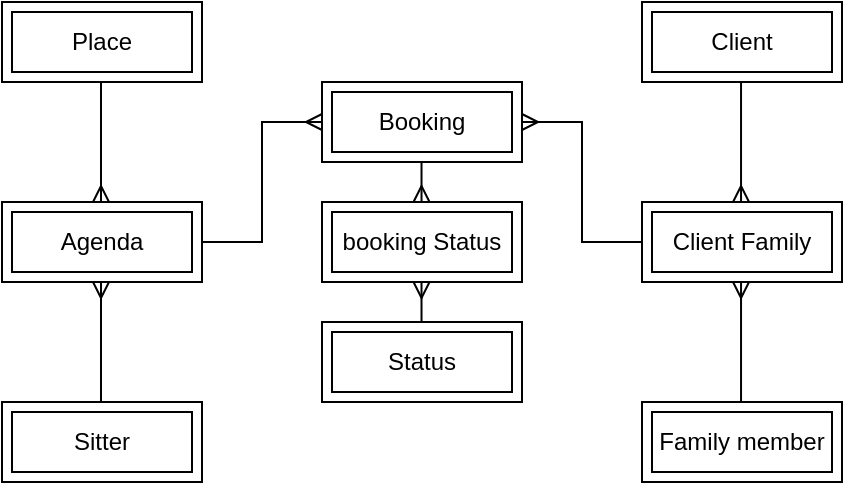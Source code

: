 <mxfile version="22.1.2" type="device">
  <diagram name="Página-1" id="2DYg6v6LhDaMeHLlMb_d">
    <mxGraphModel dx="743" dy="516" grid="1" gridSize="10" guides="1" tooltips="1" connect="1" arrows="1" fold="1" page="1" pageScale="1" pageWidth="827" pageHeight="1169" math="0" shadow="0">
      <root>
        <mxCell id="0" />
        <mxCell id="1" parent="0" />
        <mxCell id="Q3Zva_nWRlIngEb7c7mF-24" value="Place" style="shape=ext;margin=3;double=1;whiteSpace=wrap;html=1;align=center;" vertex="1" parent="1">
          <mxGeometry x="160" y="160" width="100" height="40" as="geometry" />
        </mxCell>
        <mxCell id="Q3Zva_nWRlIngEb7c7mF-25" value="Agenda" style="shape=ext;margin=3;double=1;whiteSpace=wrap;html=1;align=center;" vertex="1" parent="1">
          <mxGeometry x="160" y="260" width="100" height="40" as="geometry" />
        </mxCell>
        <mxCell id="Q3Zva_nWRlIngEb7c7mF-26" value="Sitter" style="shape=ext;margin=3;double=1;whiteSpace=wrap;html=1;align=center;" vertex="1" parent="1">
          <mxGeometry x="160" y="360" width="100" height="40" as="geometry" />
        </mxCell>
        <mxCell id="Q3Zva_nWRlIngEb7c7mF-27" value="Booking" style="shape=ext;margin=3;double=1;whiteSpace=wrap;html=1;align=center;" vertex="1" parent="1">
          <mxGeometry x="320" y="200" width="100" height="40" as="geometry" />
        </mxCell>
        <mxCell id="Q3Zva_nWRlIngEb7c7mF-28" value="booking Status" style="shape=ext;margin=3;double=1;whiteSpace=wrap;html=1;align=center;" vertex="1" parent="1">
          <mxGeometry x="320" y="260" width="100" height="40" as="geometry" />
        </mxCell>
        <mxCell id="Q3Zva_nWRlIngEb7c7mF-29" value="Status" style="shape=ext;margin=3;double=1;whiteSpace=wrap;html=1;align=center;" vertex="1" parent="1">
          <mxGeometry x="320" y="320" width="100" height="40" as="geometry" />
        </mxCell>
        <mxCell id="Q3Zva_nWRlIngEb7c7mF-30" value="Client" style="shape=ext;margin=3;double=1;whiteSpace=wrap;html=1;align=center;" vertex="1" parent="1">
          <mxGeometry x="480" y="160" width="100" height="40" as="geometry" />
        </mxCell>
        <mxCell id="Q3Zva_nWRlIngEb7c7mF-31" value="Client Family" style="shape=ext;margin=3;double=1;whiteSpace=wrap;html=1;align=center;" vertex="1" parent="1">
          <mxGeometry x="480" y="260" width="100" height="40" as="geometry" />
        </mxCell>
        <mxCell id="Q3Zva_nWRlIngEb7c7mF-32" value="Family member" style="shape=ext;margin=3;double=1;whiteSpace=wrap;html=1;align=center;" vertex="1" parent="1">
          <mxGeometry x="480" y="360" width="100" height="40" as="geometry" />
        </mxCell>
        <mxCell id="Q3Zva_nWRlIngEb7c7mF-36" value="" style="fontSize=12;html=1;endArrow=baseDash;startArrow=ERmany;rounded=0;endFill=0;" edge="1" parent="1">
          <mxGeometry width="100" height="100" relative="1" as="geometry">
            <mxPoint x="209.5" y="260" as="sourcePoint" />
            <mxPoint x="209.5" y="200" as="targetPoint" />
            <Array as="points">
              <mxPoint x="209.5" y="230" />
            </Array>
          </mxGeometry>
        </mxCell>
        <mxCell id="Q3Zva_nWRlIngEb7c7mF-38" value="" style="fontSize=12;html=1;endArrow=ERmany;startArrow=baseDash;rounded=0;startFill=0;" edge="1" parent="1">
          <mxGeometry width="100" height="100" relative="1" as="geometry">
            <mxPoint x="209.5" y="360" as="sourcePoint" />
            <mxPoint x="209.5" y="300" as="targetPoint" />
            <Array as="points">
              <mxPoint x="209.5" y="330" />
            </Array>
          </mxGeometry>
        </mxCell>
        <mxCell id="Q3Zva_nWRlIngEb7c7mF-39" value="" style="edgeStyle=entityRelationEdgeStyle;fontSize=12;html=1;endArrow=ERmany;rounded=0;" edge="1" parent="1">
          <mxGeometry width="100" height="100" relative="1" as="geometry">
            <mxPoint x="260" y="280" as="sourcePoint" />
            <mxPoint x="320" y="220" as="targetPoint" />
            <Array as="points">
              <mxPoint x="280" y="250" />
              <mxPoint x="280" y="250" />
              <mxPoint x="270" y="250" />
              <mxPoint x="280" y="270" />
              <mxPoint x="280" y="280" />
              <mxPoint x="310" y="200" />
              <mxPoint x="280" y="240" />
              <mxPoint x="240" y="280" />
              <mxPoint x="260" y="180" />
            </Array>
          </mxGeometry>
        </mxCell>
        <mxCell id="Q3Zva_nWRlIngEb7c7mF-41" value="" style="fontSize=12;html=1;endArrow=baseDash;startArrow=ERmany;rounded=0;endFill=0;jumpSize=6;" edge="1" parent="1">
          <mxGeometry width="100" height="100" relative="1" as="geometry">
            <mxPoint x="369.76" y="260" as="sourcePoint" />
            <mxPoint x="369.76" y="240" as="targetPoint" />
            <Array as="points">
              <mxPoint x="369.76" y="240" />
              <mxPoint x="369.76" y="250" />
            </Array>
          </mxGeometry>
        </mxCell>
        <mxCell id="Q3Zva_nWRlIngEb7c7mF-42" value="" style="fontSize=12;html=1;endArrow=ERmany;startArrow=baseDash;rounded=0;endFill=0;jumpSize=6;startFill=0;" edge="1" parent="1">
          <mxGeometry width="100" height="100" relative="1" as="geometry">
            <mxPoint x="369.76" y="320" as="sourcePoint" />
            <mxPoint x="369.76" y="300" as="targetPoint" />
            <Array as="points">
              <mxPoint x="369.76" y="300" />
              <mxPoint x="369.76" y="310" />
            </Array>
          </mxGeometry>
        </mxCell>
        <mxCell id="Q3Zva_nWRlIngEb7c7mF-44" value="" style="edgeStyle=entityRelationEdgeStyle;fontSize=12;html=1;endArrow=none;rounded=0;endFill=0;startArrow=ERmany;startFill=0;" edge="1" parent="1">
          <mxGeometry width="100" height="100" relative="1" as="geometry">
            <mxPoint x="420" y="220" as="sourcePoint" />
            <mxPoint x="480" y="280" as="targetPoint" />
            <Array as="points">
              <mxPoint x="430" y="170" />
              <mxPoint x="470" y="170" />
              <mxPoint x="510" y="120" />
              <mxPoint x="480" y="180" />
              <mxPoint x="466" y="270" />
            </Array>
          </mxGeometry>
        </mxCell>
        <mxCell id="Q3Zva_nWRlIngEb7c7mF-47" value="" style="fontSize=12;html=1;endArrow=ERmany;startArrow=baseDash;rounded=0;startFill=0;" edge="1" parent="1">
          <mxGeometry width="100" height="100" relative="1" as="geometry">
            <mxPoint x="529.52" y="360" as="sourcePoint" />
            <mxPoint x="529.52" y="300" as="targetPoint" />
            <Array as="points">
              <mxPoint x="529.52" y="330" />
            </Array>
          </mxGeometry>
        </mxCell>
        <mxCell id="Q3Zva_nWRlIngEb7c7mF-48" value="" style="fontSize=12;html=1;endArrow=baseDash;startArrow=ERmany;rounded=0;endFill=0;" edge="1" parent="1">
          <mxGeometry width="100" height="100" relative="1" as="geometry">
            <mxPoint x="529.52" y="260" as="sourcePoint" />
            <mxPoint x="529.52" y="200" as="targetPoint" />
            <Array as="points">
              <mxPoint x="529.52" y="230" />
            </Array>
          </mxGeometry>
        </mxCell>
      </root>
    </mxGraphModel>
  </diagram>
</mxfile>
